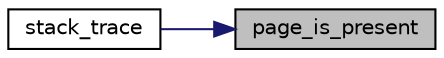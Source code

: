 digraph "page_is_present"
{
 // LATEX_PDF_SIZE
  edge [fontname="Helvetica",fontsize="10",labelfontname="Helvetica",labelfontsize="10"];
  node [fontname="Helvetica",fontsize="10",shape=record];
  rankdir="RL";
  Node1 [label="page_is_present",height=0.2,width=0.4,color="black", fillcolor="grey75", style="filled", fontcolor="black",tooltip="Checks whether an address is mapped into memory."];
  Node1 -> Node2 [dir="back",color="midnightblue",fontsize="10",style="solid",fontname="Helvetica"];
  Node2 [label="stack_trace",height=0.2,width=0.4,color="black", fillcolor="white", style="filled",URL="$d4/db9/trace_8hpp.html#a9f452d4e0d092c1052a36cd56e9f77b6",tooltip=" "];
}
